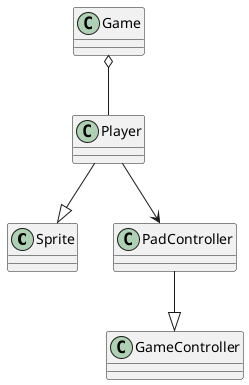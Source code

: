 @startuml
'https://plantuml.com/class-diagram


class Sprite {

}

class Player {

}

class Game {
}

class GameController {
}

class PadController {
}

Game o-- Player
Player --> PadController

Player --|> Sprite
PadController --|>  GameController

@enduml
